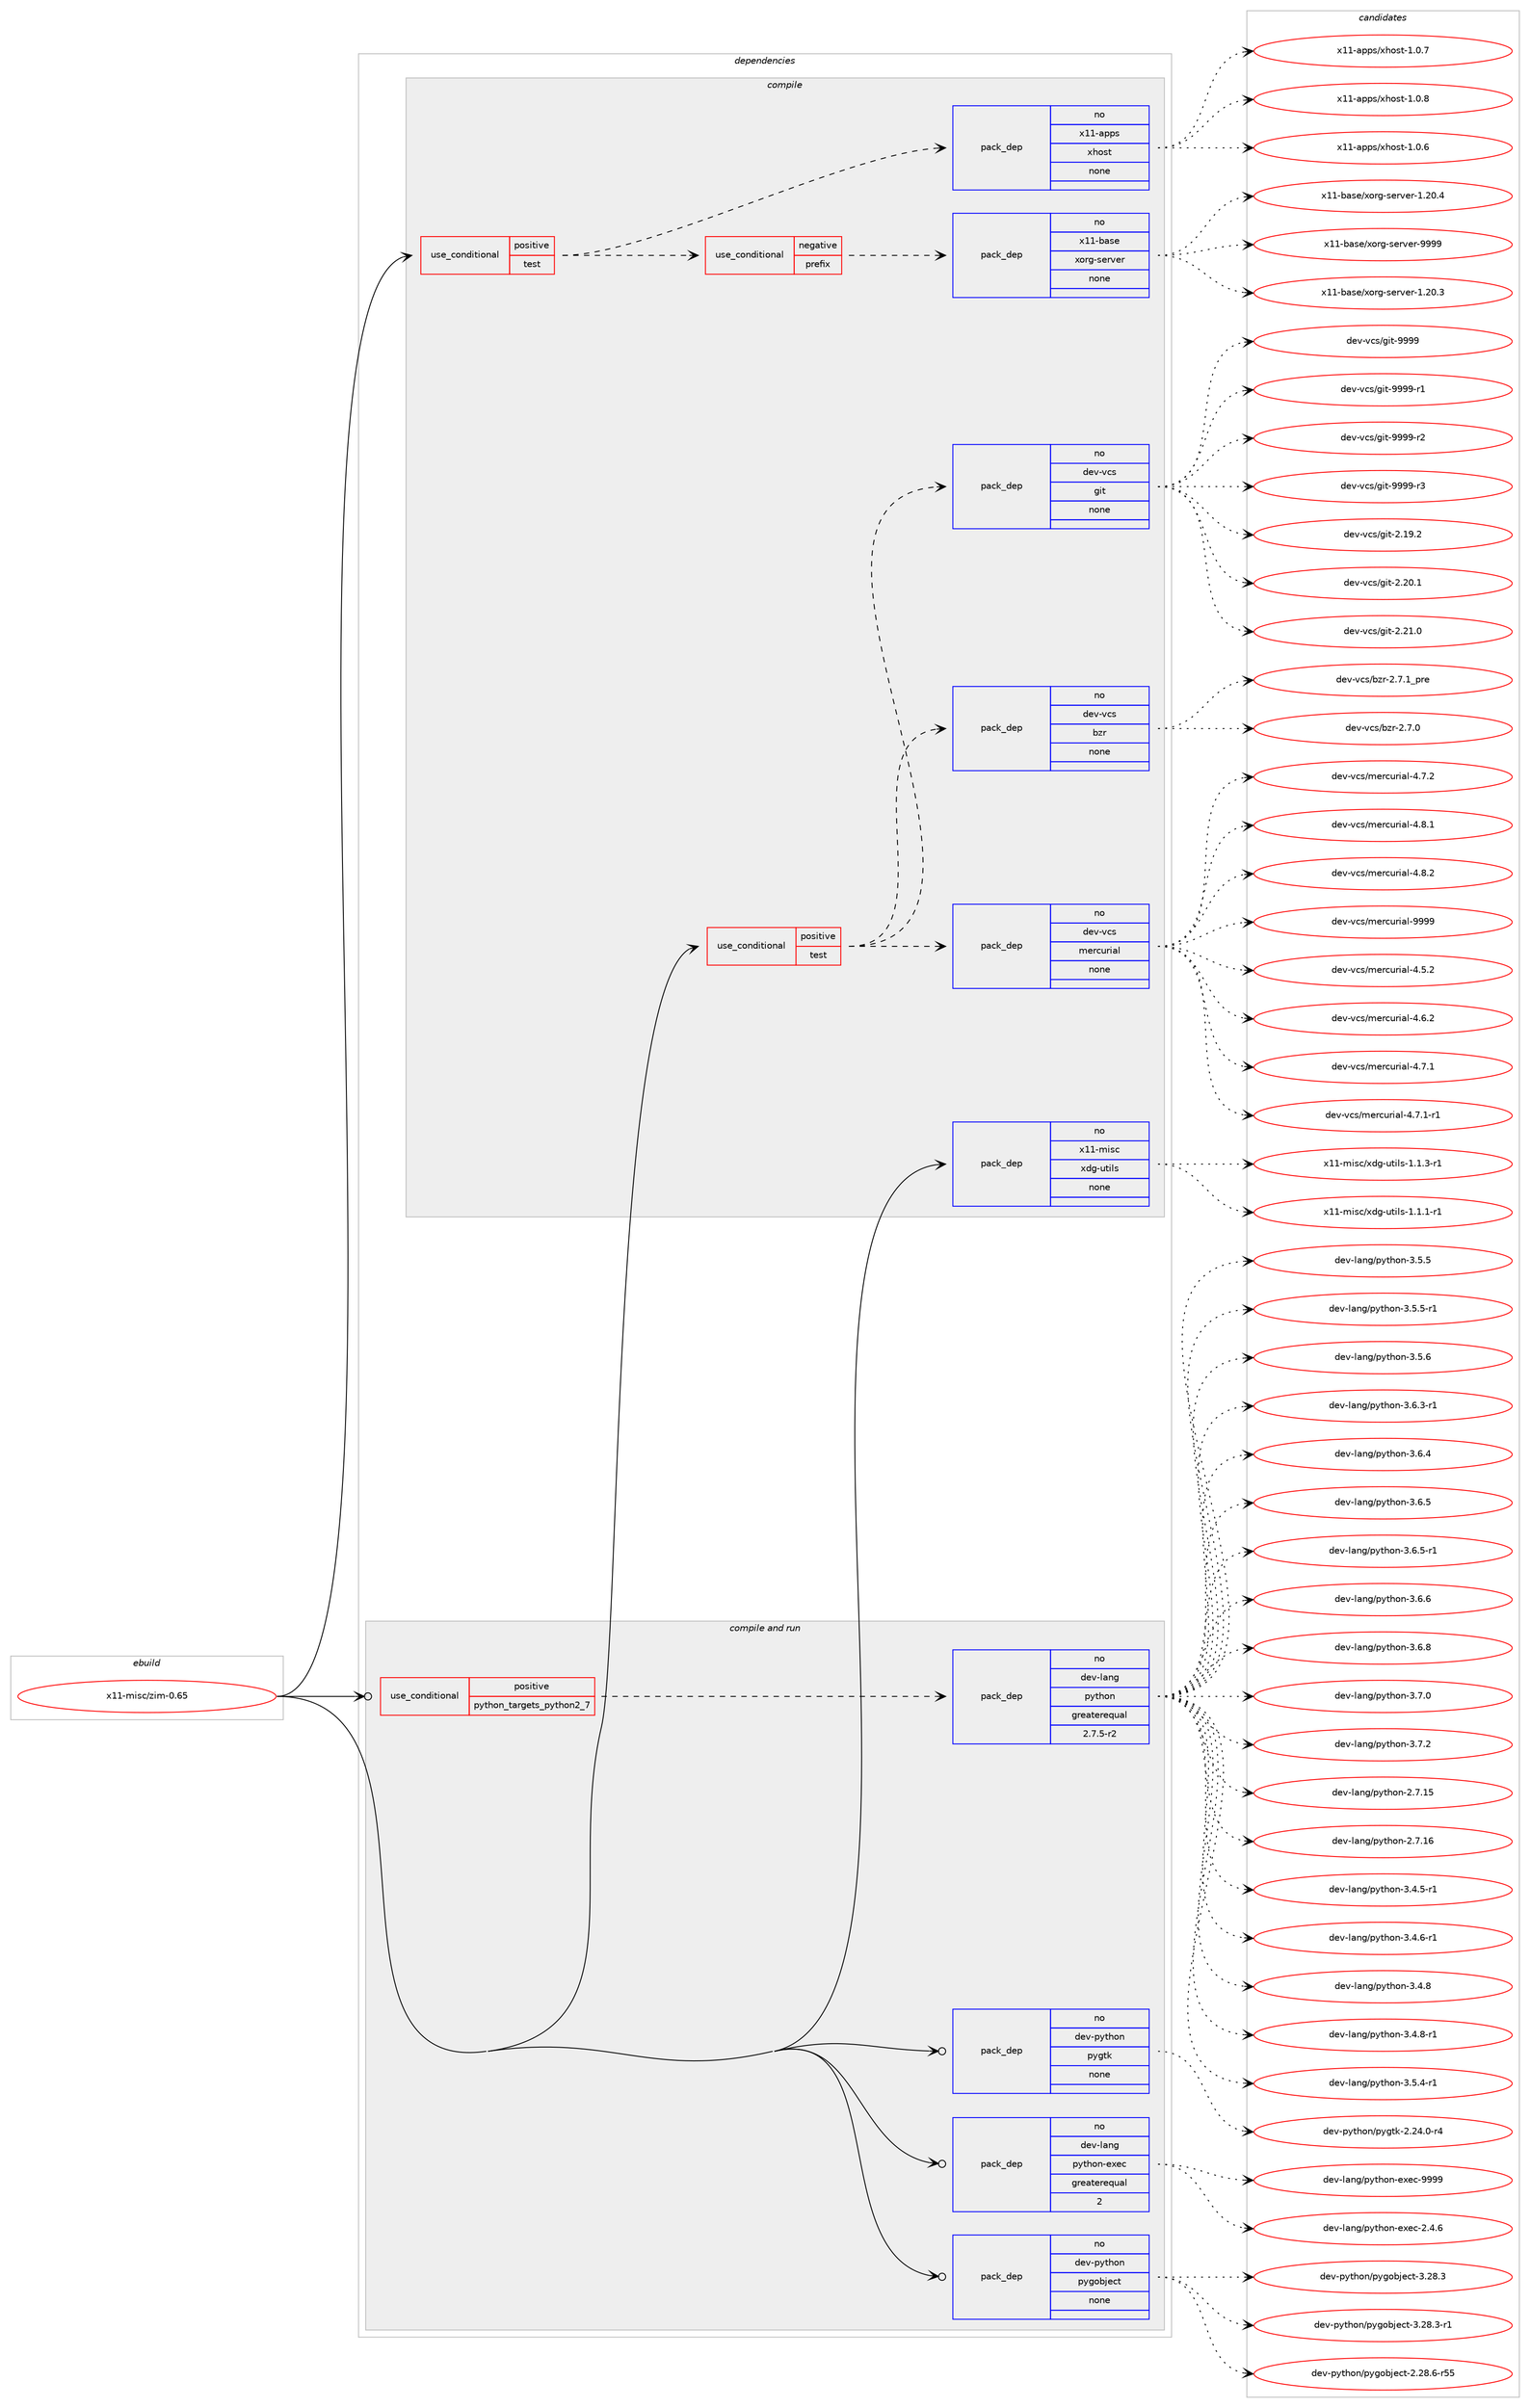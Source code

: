 digraph prolog {

# *************
# Graph options
# *************

newrank=true;
concentrate=true;
compound=true;
graph [rankdir=LR,fontname=Helvetica,fontsize=10,ranksep=1.5];#, ranksep=2.5, nodesep=0.2];
edge  [arrowhead=vee];
node  [fontname=Helvetica,fontsize=10];

# **********
# The ebuild
# **********

subgraph cluster_leftcol {
color=gray;
rank=same;
label=<<i>ebuild</i>>;
id [label="x11-misc/zim-0.65", color=red, width=4, href="../x11-misc/zim-0.65.svg"];
}

# ****************
# The dependencies
# ****************

subgraph cluster_midcol {
color=gray;
label=<<i>dependencies</i>>;
subgraph cluster_compile {
fillcolor="#eeeeee";
style=filled;
label=<<i>compile</i>>;
subgraph cond466916 {
dependency1766458 [label=<<TABLE BORDER="0" CELLBORDER="1" CELLSPACING="0" CELLPADDING="4"><TR><TD ROWSPAN="3" CELLPADDING="10">use_conditional</TD></TR><TR><TD>positive</TD></TR><TR><TD>test</TD></TR></TABLE>>, shape=none, color=red];
subgraph cond466917 {
dependency1766459 [label=<<TABLE BORDER="0" CELLBORDER="1" CELLSPACING="0" CELLPADDING="4"><TR><TD ROWSPAN="3" CELLPADDING="10">use_conditional</TD></TR><TR><TD>negative</TD></TR><TR><TD>prefix</TD></TR></TABLE>>, shape=none, color=red];
subgraph pack1269780 {
dependency1766460 [label=<<TABLE BORDER="0" CELLBORDER="1" CELLSPACING="0" CELLPADDING="4" WIDTH="220"><TR><TD ROWSPAN="6" CELLPADDING="30">pack_dep</TD></TR><TR><TD WIDTH="110">no</TD></TR><TR><TD>x11-base</TD></TR><TR><TD>xorg-server</TD></TR><TR><TD>none</TD></TR><TR><TD></TD></TR></TABLE>>, shape=none, color=blue];
}
dependency1766459:e -> dependency1766460:w [weight=20,style="dashed",arrowhead="vee"];
}
dependency1766458:e -> dependency1766459:w [weight=20,style="dashed",arrowhead="vee"];
subgraph pack1269781 {
dependency1766461 [label=<<TABLE BORDER="0" CELLBORDER="1" CELLSPACING="0" CELLPADDING="4" WIDTH="220"><TR><TD ROWSPAN="6" CELLPADDING="30">pack_dep</TD></TR><TR><TD WIDTH="110">no</TD></TR><TR><TD>x11-apps</TD></TR><TR><TD>xhost</TD></TR><TR><TD>none</TD></TR><TR><TD></TD></TR></TABLE>>, shape=none, color=blue];
}
dependency1766458:e -> dependency1766461:w [weight=20,style="dashed",arrowhead="vee"];
}
id:e -> dependency1766458:w [weight=20,style="solid",arrowhead="vee"];
subgraph cond466918 {
dependency1766462 [label=<<TABLE BORDER="0" CELLBORDER="1" CELLSPACING="0" CELLPADDING="4"><TR><TD ROWSPAN="3" CELLPADDING="10">use_conditional</TD></TR><TR><TD>positive</TD></TR><TR><TD>test</TD></TR></TABLE>>, shape=none, color=red];
subgraph pack1269782 {
dependency1766463 [label=<<TABLE BORDER="0" CELLBORDER="1" CELLSPACING="0" CELLPADDING="4" WIDTH="220"><TR><TD ROWSPAN="6" CELLPADDING="30">pack_dep</TD></TR><TR><TD WIDTH="110">no</TD></TR><TR><TD>dev-vcs</TD></TR><TR><TD>bzr</TD></TR><TR><TD>none</TD></TR><TR><TD></TD></TR></TABLE>>, shape=none, color=blue];
}
dependency1766462:e -> dependency1766463:w [weight=20,style="dashed",arrowhead="vee"];
subgraph pack1269783 {
dependency1766464 [label=<<TABLE BORDER="0" CELLBORDER="1" CELLSPACING="0" CELLPADDING="4" WIDTH="220"><TR><TD ROWSPAN="6" CELLPADDING="30">pack_dep</TD></TR><TR><TD WIDTH="110">no</TD></TR><TR><TD>dev-vcs</TD></TR><TR><TD>git</TD></TR><TR><TD>none</TD></TR><TR><TD></TD></TR></TABLE>>, shape=none, color=blue];
}
dependency1766462:e -> dependency1766464:w [weight=20,style="dashed",arrowhead="vee"];
subgraph pack1269784 {
dependency1766465 [label=<<TABLE BORDER="0" CELLBORDER="1" CELLSPACING="0" CELLPADDING="4" WIDTH="220"><TR><TD ROWSPAN="6" CELLPADDING="30">pack_dep</TD></TR><TR><TD WIDTH="110">no</TD></TR><TR><TD>dev-vcs</TD></TR><TR><TD>mercurial</TD></TR><TR><TD>none</TD></TR><TR><TD></TD></TR></TABLE>>, shape=none, color=blue];
}
dependency1766462:e -> dependency1766465:w [weight=20,style="dashed",arrowhead="vee"];
}
id:e -> dependency1766462:w [weight=20,style="solid",arrowhead="vee"];
subgraph pack1269785 {
dependency1766466 [label=<<TABLE BORDER="0" CELLBORDER="1" CELLSPACING="0" CELLPADDING="4" WIDTH="220"><TR><TD ROWSPAN="6" CELLPADDING="30">pack_dep</TD></TR><TR><TD WIDTH="110">no</TD></TR><TR><TD>x11-misc</TD></TR><TR><TD>xdg-utils</TD></TR><TR><TD>none</TD></TR><TR><TD></TD></TR></TABLE>>, shape=none, color=blue];
}
id:e -> dependency1766466:w [weight=20,style="solid",arrowhead="vee"];
}
subgraph cluster_compileandrun {
fillcolor="#eeeeee";
style=filled;
label=<<i>compile and run</i>>;
subgraph cond466919 {
dependency1766467 [label=<<TABLE BORDER="0" CELLBORDER="1" CELLSPACING="0" CELLPADDING="4"><TR><TD ROWSPAN="3" CELLPADDING="10">use_conditional</TD></TR><TR><TD>positive</TD></TR><TR><TD>python_targets_python2_7</TD></TR></TABLE>>, shape=none, color=red];
subgraph pack1269786 {
dependency1766468 [label=<<TABLE BORDER="0" CELLBORDER="1" CELLSPACING="0" CELLPADDING="4" WIDTH="220"><TR><TD ROWSPAN="6" CELLPADDING="30">pack_dep</TD></TR><TR><TD WIDTH="110">no</TD></TR><TR><TD>dev-lang</TD></TR><TR><TD>python</TD></TR><TR><TD>greaterequal</TD></TR><TR><TD>2.7.5-r2</TD></TR></TABLE>>, shape=none, color=blue];
}
dependency1766467:e -> dependency1766468:w [weight=20,style="dashed",arrowhead="vee"];
}
id:e -> dependency1766467:w [weight=20,style="solid",arrowhead="odotvee"];
subgraph pack1269787 {
dependency1766469 [label=<<TABLE BORDER="0" CELLBORDER="1" CELLSPACING="0" CELLPADDING="4" WIDTH="220"><TR><TD ROWSPAN="6" CELLPADDING="30">pack_dep</TD></TR><TR><TD WIDTH="110">no</TD></TR><TR><TD>dev-lang</TD></TR><TR><TD>python-exec</TD></TR><TR><TD>greaterequal</TD></TR><TR><TD>2</TD></TR></TABLE>>, shape=none, color=blue];
}
id:e -> dependency1766469:w [weight=20,style="solid",arrowhead="odotvee"];
subgraph pack1269788 {
dependency1766470 [label=<<TABLE BORDER="0" CELLBORDER="1" CELLSPACING="0" CELLPADDING="4" WIDTH="220"><TR><TD ROWSPAN="6" CELLPADDING="30">pack_dep</TD></TR><TR><TD WIDTH="110">no</TD></TR><TR><TD>dev-python</TD></TR><TR><TD>pygobject</TD></TR><TR><TD>none</TD></TR><TR><TD></TD></TR></TABLE>>, shape=none, color=blue];
}
id:e -> dependency1766470:w [weight=20,style="solid",arrowhead="odotvee"];
subgraph pack1269789 {
dependency1766471 [label=<<TABLE BORDER="0" CELLBORDER="1" CELLSPACING="0" CELLPADDING="4" WIDTH="220"><TR><TD ROWSPAN="6" CELLPADDING="30">pack_dep</TD></TR><TR><TD WIDTH="110">no</TD></TR><TR><TD>dev-python</TD></TR><TR><TD>pygtk</TD></TR><TR><TD>none</TD></TR><TR><TD></TD></TR></TABLE>>, shape=none, color=blue];
}
id:e -> dependency1766471:w [weight=20,style="solid",arrowhead="odotvee"];
}
subgraph cluster_run {
fillcolor="#eeeeee";
style=filled;
label=<<i>run</i>>;
}
}

# **************
# The candidates
# **************

subgraph cluster_choices {
rank=same;
color=gray;
label=<<i>candidates</i>>;

subgraph choice1269780 {
color=black;
nodesep=1;
choice1204949459897115101471201111141034511510111411810111445494650484651 [label="x11-base/xorg-server-1.20.3", color=red, width=4,href="../x11-base/xorg-server-1.20.3.svg"];
choice1204949459897115101471201111141034511510111411810111445494650484652 [label="x11-base/xorg-server-1.20.4", color=red, width=4,href="../x11-base/xorg-server-1.20.4.svg"];
choice120494945989711510147120111114103451151011141181011144557575757 [label="x11-base/xorg-server-9999", color=red, width=4,href="../x11-base/xorg-server-9999.svg"];
dependency1766460:e -> choice1204949459897115101471201111141034511510111411810111445494650484651:w [style=dotted,weight="100"];
dependency1766460:e -> choice1204949459897115101471201111141034511510111411810111445494650484652:w [style=dotted,weight="100"];
dependency1766460:e -> choice120494945989711510147120111114103451151011141181011144557575757:w [style=dotted,weight="100"];
}
subgraph choice1269781 {
color=black;
nodesep=1;
choice1204949459711211211547120104111115116454946484654 [label="x11-apps/xhost-1.0.6", color=red, width=4,href="../x11-apps/xhost-1.0.6.svg"];
choice1204949459711211211547120104111115116454946484655 [label="x11-apps/xhost-1.0.7", color=red, width=4,href="../x11-apps/xhost-1.0.7.svg"];
choice1204949459711211211547120104111115116454946484656 [label="x11-apps/xhost-1.0.8", color=red, width=4,href="../x11-apps/xhost-1.0.8.svg"];
dependency1766461:e -> choice1204949459711211211547120104111115116454946484654:w [style=dotted,weight="100"];
dependency1766461:e -> choice1204949459711211211547120104111115116454946484655:w [style=dotted,weight="100"];
dependency1766461:e -> choice1204949459711211211547120104111115116454946484656:w [style=dotted,weight="100"];
}
subgraph choice1269782 {
color=black;
nodesep=1;
choice10010111845118991154798122114455046554648 [label="dev-vcs/bzr-2.7.0", color=red, width=4,href="../dev-vcs/bzr-2.7.0.svg"];
choice1001011184511899115479812211445504655464995112114101 [label="dev-vcs/bzr-2.7.1_pre", color=red, width=4,href="../dev-vcs/bzr-2.7.1_pre.svg"];
dependency1766463:e -> choice10010111845118991154798122114455046554648:w [style=dotted,weight="100"];
dependency1766463:e -> choice1001011184511899115479812211445504655464995112114101:w [style=dotted,weight="100"];
}
subgraph choice1269783 {
color=black;
nodesep=1;
choice10010111845118991154710310511645504649574650 [label="dev-vcs/git-2.19.2", color=red, width=4,href="../dev-vcs/git-2.19.2.svg"];
choice10010111845118991154710310511645504650484649 [label="dev-vcs/git-2.20.1", color=red, width=4,href="../dev-vcs/git-2.20.1.svg"];
choice10010111845118991154710310511645504650494648 [label="dev-vcs/git-2.21.0", color=red, width=4,href="../dev-vcs/git-2.21.0.svg"];
choice1001011184511899115471031051164557575757 [label="dev-vcs/git-9999", color=red, width=4,href="../dev-vcs/git-9999.svg"];
choice10010111845118991154710310511645575757574511449 [label="dev-vcs/git-9999-r1", color=red, width=4,href="../dev-vcs/git-9999-r1.svg"];
choice10010111845118991154710310511645575757574511450 [label="dev-vcs/git-9999-r2", color=red, width=4,href="../dev-vcs/git-9999-r2.svg"];
choice10010111845118991154710310511645575757574511451 [label="dev-vcs/git-9999-r3", color=red, width=4,href="../dev-vcs/git-9999-r3.svg"];
dependency1766464:e -> choice10010111845118991154710310511645504649574650:w [style=dotted,weight="100"];
dependency1766464:e -> choice10010111845118991154710310511645504650484649:w [style=dotted,weight="100"];
dependency1766464:e -> choice10010111845118991154710310511645504650494648:w [style=dotted,weight="100"];
dependency1766464:e -> choice1001011184511899115471031051164557575757:w [style=dotted,weight="100"];
dependency1766464:e -> choice10010111845118991154710310511645575757574511449:w [style=dotted,weight="100"];
dependency1766464:e -> choice10010111845118991154710310511645575757574511450:w [style=dotted,weight="100"];
dependency1766464:e -> choice10010111845118991154710310511645575757574511451:w [style=dotted,weight="100"];
}
subgraph choice1269784 {
color=black;
nodesep=1;
choice1001011184511899115471091011149911711410597108455246534650 [label="dev-vcs/mercurial-4.5.2", color=red, width=4,href="../dev-vcs/mercurial-4.5.2.svg"];
choice1001011184511899115471091011149911711410597108455246544650 [label="dev-vcs/mercurial-4.6.2", color=red, width=4,href="../dev-vcs/mercurial-4.6.2.svg"];
choice1001011184511899115471091011149911711410597108455246554649 [label="dev-vcs/mercurial-4.7.1", color=red, width=4,href="../dev-vcs/mercurial-4.7.1.svg"];
choice10010111845118991154710910111499117114105971084552465546494511449 [label="dev-vcs/mercurial-4.7.1-r1", color=red, width=4,href="../dev-vcs/mercurial-4.7.1-r1.svg"];
choice1001011184511899115471091011149911711410597108455246554650 [label="dev-vcs/mercurial-4.7.2", color=red, width=4,href="../dev-vcs/mercurial-4.7.2.svg"];
choice1001011184511899115471091011149911711410597108455246564649 [label="dev-vcs/mercurial-4.8.1", color=red, width=4,href="../dev-vcs/mercurial-4.8.1.svg"];
choice1001011184511899115471091011149911711410597108455246564650 [label="dev-vcs/mercurial-4.8.2", color=red, width=4,href="../dev-vcs/mercurial-4.8.2.svg"];
choice10010111845118991154710910111499117114105971084557575757 [label="dev-vcs/mercurial-9999", color=red, width=4,href="../dev-vcs/mercurial-9999.svg"];
dependency1766465:e -> choice1001011184511899115471091011149911711410597108455246534650:w [style=dotted,weight="100"];
dependency1766465:e -> choice1001011184511899115471091011149911711410597108455246544650:w [style=dotted,weight="100"];
dependency1766465:e -> choice1001011184511899115471091011149911711410597108455246554649:w [style=dotted,weight="100"];
dependency1766465:e -> choice10010111845118991154710910111499117114105971084552465546494511449:w [style=dotted,weight="100"];
dependency1766465:e -> choice1001011184511899115471091011149911711410597108455246554650:w [style=dotted,weight="100"];
dependency1766465:e -> choice1001011184511899115471091011149911711410597108455246564649:w [style=dotted,weight="100"];
dependency1766465:e -> choice1001011184511899115471091011149911711410597108455246564650:w [style=dotted,weight="100"];
dependency1766465:e -> choice10010111845118991154710910111499117114105971084557575757:w [style=dotted,weight="100"];
}
subgraph choice1269785 {
color=black;
nodesep=1;
choice1204949451091051159947120100103451171161051081154549464946494511449 [label="x11-misc/xdg-utils-1.1.1-r1", color=red, width=4,href="../x11-misc/xdg-utils-1.1.1-r1.svg"];
choice1204949451091051159947120100103451171161051081154549464946514511449 [label="x11-misc/xdg-utils-1.1.3-r1", color=red, width=4,href="../x11-misc/xdg-utils-1.1.3-r1.svg"];
dependency1766466:e -> choice1204949451091051159947120100103451171161051081154549464946494511449:w [style=dotted,weight="100"];
dependency1766466:e -> choice1204949451091051159947120100103451171161051081154549464946514511449:w [style=dotted,weight="100"];
}
subgraph choice1269786 {
color=black;
nodesep=1;
choice10010111845108971101034711212111610411111045504655464953 [label="dev-lang/python-2.7.15", color=red, width=4,href="../dev-lang/python-2.7.15.svg"];
choice10010111845108971101034711212111610411111045504655464954 [label="dev-lang/python-2.7.16", color=red, width=4,href="../dev-lang/python-2.7.16.svg"];
choice1001011184510897110103471121211161041111104551465246534511449 [label="dev-lang/python-3.4.5-r1", color=red, width=4,href="../dev-lang/python-3.4.5-r1.svg"];
choice1001011184510897110103471121211161041111104551465246544511449 [label="dev-lang/python-3.4.6-r1", color=red, width=4,href="../dev-lang/python-3.4.6-r1.svg"];
choice100101118451089711010347112121116104111110455146524656 [label="dev-lang/python-3.4.8", color=red, width=4,href="../dev-lang/python-3.4.8.svg"];
choice1001011184510897110103471121211161041111104551465246564511449 [label="dev-lang/python-3.4.8-r1", color=red, width=4,href="../dev-lang/python-3.4.8-r1.svg"];
choice1001011184510897110103471121211161041111104551465346524511449 [label="dev-lang/python-3.5.4-r1", color=red, width=4,href="../dev-lang/python-3.5.4-r1.svg"];
choice100101118451089711010347112121116104111110455146534653 [label="dev-lang/python-3.5.5", color=red, width=4,href="../dev-lang/python-3.5.5.svg"];
choice1001011184510897110103471121211161041111104551465346534511449 [label="dev-lang/python-3.5.5-r1", color=red, width=4,href="../dev-lang/python-3.5.5-r1.svg"];
choice100101118451089711010347112121116104111110455146534654 [label="dev-lang/python-3.5.6", color=red, width=4,href="../dev-lang/python-3.5.6.svg"];
choice1001011184510897110103471121211161041111104551465446514511449 [label="dev-lang/python-3.6.3-r1", color=red, width=4,href="../dev-lang/python-3.6.3-r1.svg"];
choice100101118451089711010347112121116104111110455146544652 [label="dev-lang/python-3.6.4", color=red, width=4,href="../dev-lang/python-3.6.4.svg"];
choice100101118451089711010347112121116104111110455146544653 [label="dev-lang/python-3.6.5", color=red, width=4,href="../dev-lang/python-3.6.5.svg"];
choice1001011184510897110103471121211161041111104551465446534511449 [label="dev-lang/python-3.6.5-r1", color=red, width=4,href="../dev-lang/python-3.6.5-r1.svg"];
choice100101118451089711010347112121116104111110455146544654 [label="dev-lang/python-3.6.6", color=red, width=4,href="../dev-lang/python-3.6.6.svg"];
choice100101118451089711010347112121116104111110455146544656 [label="dev-lang/python-3.6.8", color=red, width=4,href="../dev-lang/python-3.6.8.svg"];
choice100101118451089711010347112121116104111110455146554648 [label="dev-lang/python-3.7.0", color=red, width=4,href="../dev-lang/python-3.7.0.svg"];
choice100101118451089711010347112121116104111110455146554650 [label="dev-lang/python-3.7.2", color=red, width=4,href="../dev-lang/python-3.7.2.svg"];
dependency1766468:e -> choice10010111845108971101034711212111610411111045504655464953:w [style=dotted,weight="100"];
dependency1766468:e -> choice10010111845108971101034711212111610411111045504655464954:w [style=dotted,weight="100"];
dependency1766468:e -> choice1001011184510897110103471121211161041111104551465246534511449:w [style=dotted,weight="100"];
dependency1766468:e -> choice1001011184510897110103471121211161041111104551465246544511449:w [style=dotted,weight="100"];
dependency1766468:e -> choice100101118451089711010347112121116104111110455146524656:w [style=dotted,weight="100"];
dependency1766468:e -> choice1001011184510897110103471121211161041111104551465246564511449:w [style=dotted,weight="100"];
dependency1766468:e -> choice1001011184510897110103471121211161041111104551465346524511449:w [style=dotted,weight="100"];
dependency1766468:e -> choice100101118451089711010347112121116104111110455146534653:w [style=dotted,weight="100"];
dependency1766468:e -> choice1001011184510897110103471121211161041111104551465346534511449:w [style=dotted,weight="100"];
dependency1766468:e -> choice100101118451089711010347112121116104111110455146534654:w [style=dotted,weight="100"];
dependency1766468:e -> choice1001011184510897110103471121211161041111104551465446514511449:w [style=dotted,weight="100"];
dependency1766468:e -> choice100101118451089711010347112121116104111110455146544652:w [style=dotted,weight="100"];
dependency1766468:e -> choice100101118451089711010347112121116104111110455146544653:w [style=dotted,weight="100"];
dependency1766468:e -> choice1001011184510897110103471121211161041111104551465446534511449:w [style=dotted,weight="100"];
dependency1766468:e -> choice100101118451089711010347112121116104111110455146544654:w [style=dotted,weight="100"];
dependency1766468:e -> choice100101118451089711010347112121116104111110455146544656:w [style=dotted,weight="100"];
dependency1766468:e -> choice100101118451089711010347112121116104111110455146554648:w [style=dotted,weight="100"];
dependency1766468:e -> choice100101118451089711010347112121116104111110455146554650:w [style=dotted,weight="100"];
}
subgraph choice1269787 {
color=black;
nodesep=1;
choice1001011184510897110103471121211161041111104510112010199455046524654 [label="dev-lang/python-exec-2.4.6", color=red, width=4,href="../dev-lang/python-exec-2.4.6.svg"];
choice10010111845108971101034711212111610411111045101120101994557575757 [label="dev-lang/python-exec-9999", color=red, width=4,href="../dev-lang/python-exec-9999.svg"];
dependency1766469:e -> choice1001011184510897110103471121211161041111104510112010199455046524654:w [style=dotted,weight="100"];
dependency1766469:e -> choice10010111845108971101034711212111610411111045101120101994557575757:w [style=dotted,weight="100"];
}
subgraph choice1269788 {
color=black;
nodesep=1;
choice1001011184511212111610411111047112121103111981061019911645504650564654451145353 [label="dev-python/pygobject-2.28.6-r55", color=red, width=4,href="../dev-python/pygobject-2.28.6-r55.svg"];
choice1001011184511212111610411111047112121103111981061019911645514650564651 [label="dev-python/pygobject-3.28.3", color=red, width=4,href="../dev-python/pygobject-3.28.3.svg"];
choice10010111845112121116104111110471121211031119810610199116455146505646514511449 [label="dev-python/pygobject-3.28.3-r1", color=red, width=4,href="../dev-python/pygobject-3.28.3-r1.svg"];
dependency1766470:e -> choice1001011184511212111610411111047112121103111981061019911645504650564654451145353:w [style=dotted,weight="100"];
dependency1766470:e -> choice1001011184511212111610411111047112121103111981061019911645514650564651:w [style=dotted,weight="100"];
dependency1766470:e -> choice10010111845112121116104111110471121211031119810610199116455146505646514511449:w [style=dotted,weight="100"];
}
subgraph choice1269789 {
color=black;
nodesep=1;
choice1001011184511212111610411111047112121103116107455046505246484511452 [label="dev-python/pygtk-2.24.0-r4", color=red, width=4,href="../dev-python/pygtk-2.24.0-r4.svg"];
dependency1766471:e -> choice1001011184511212111610411111047112121103116107455046505246484511452:w [style=dotted,weight="100"];
}
}

}
